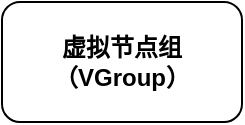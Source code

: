 <mxfile version="22.0.2" type="device">
  <diagram name="Page-1" id="CAK3vdUPFbVi58jj0oJ1">
    <mxGraphModel dx="1434" dy="870" grid="1" gridSize="10" guides="1" tooltips="1" connect="1" arrows="1" fold="1" page="1" pageScale="1" pageWidth="850" pageHeight="1100" math="0" shadow="0">
      <root>
        <mxCell id="0" />
        <mxCell id="1" parent="0" />
        <mxCell id="CmynOpx6hwieTrLifLxt-1" value="&lt;strong&gt;虚拟节点组（VGroup）&lt;/strong&gt;" style="rounded=1;whiteSpace=wrap;html=1;" vertex="1" parent="1">
          <mxGeometry x="130" y="380" width="120" height="60" as="geometry" />
        </mxCell>
      </root>
    </mxGraphModel>
  </diagram>
</mxfile>
